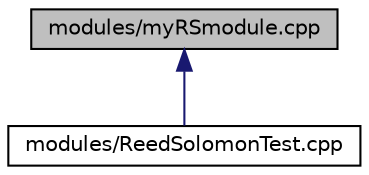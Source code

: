 digraph "modules/myRSmodule.cpp"
{
 // LATEX_PDF_SIZE
  edge [fontname="Helvetica",fontsize="10",labelfontname="Helvetica",labelfontsize="10"];
  node [fontname="Helvetica",fontsize="10",shape=record];
  Node1 [label="modules/myRSmodule.cpp",height=0.2,width=0.4,color="black", fillcolor="grey75", style="filled", fontcolor="black",tooltip=" "];
  Node1 -> Node2 [dir="back",color="midnightblue",fontsize="10",style="solid",fontname="Helvetica"];
  Node2 [label="modules/ReedSolomonTest.cpp",height=0.2,width=0.4,color="black", fillcolor="white", style="filled",URL="$modules_2ReedSolomonTest_8cpp.html",tooltip="Unit tests for the Reed-Solomon error correction library."];
}
